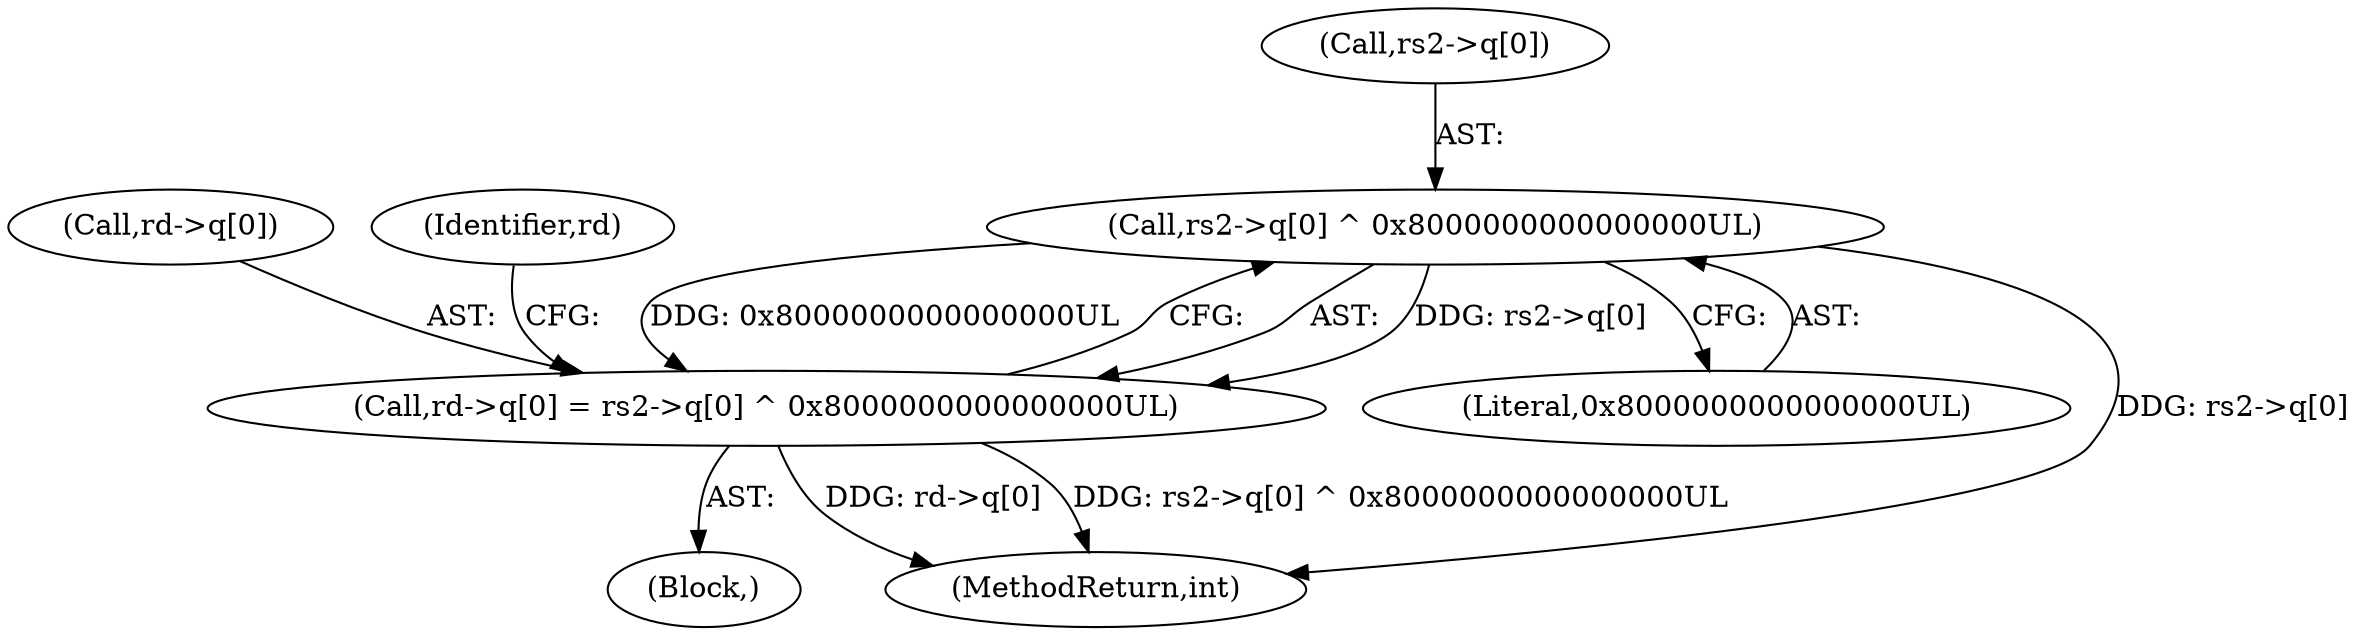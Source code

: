 digraph "0_linux_a8b0ca17b80e92faab46ee7179ba9e99ccb61233_42@array" {
"1001553" [label="(Call,rs2->q[0] ^ 0x8000000000000000UL)"];
"1001547" [label="(Call,rd->q[0] = rs2->q[0] ^ 0x8000000000000000UL)"];
"1001559" [label="(Literal,0x8000000000000000UL)"];
"1001553" [label="(Call,rs2->q[0] ^ 0x8000000000000000UL)"];
"1001547" [label="(Call,rd->q[0] = rs2->q[0] ^ 0x8000000000000000UL)"];
"1001894" [label="(MethodReturn,int)"];
"1001554" [label="(Call,rs2->q[0])"];
"1001548" [label="(Call,rd->q[0])"];
"1001563" [label="(Identifier,rd)"];
"1001378" [label="(Block,)"];
"1001553" -> "1001547"  [label="AST: "];
"1001553" -> "1001559"  [label="CFG: "];
"1001554" -> "1001553"  [label="AST: "];
"1001559" -> "1001553"  [label="AST: "];
"1001547" -> "1001553"  [label="CFG: "];
"1001553" -> "1001894"  [label="DDG: rs2->q[0]"];
"1001553" -> "1001547"  [label="DDG: rs2->q[0]"];
"1001553" -> "1001547"  [label="DDG: 0x8000000000000000UL"];
"1001547" -> "1001378"  [label="AST: "];
"1001548" -> "1001547"  [label="AST: "];
"1001563" -> "1001547"  [label="CFG: "];
"1001547" -> "1001894"  [label="DDG: rs2->q[0] ^ 0x8000000000000000UL"];
"1001547" -> "1001894"  [label="DDG: rd->q[0]"];
}
